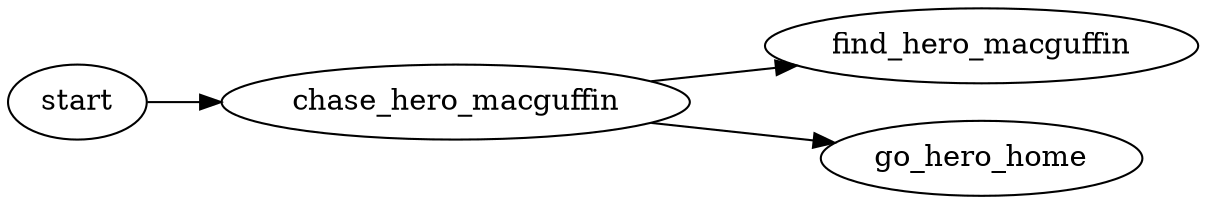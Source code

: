 digraph G {
  rankdir=LR;
  start -> chase_hero_macguffin;
  chase_hero_macguffin -> find_hero_macguffin;
  chase_hero_macguffin -> go_hero_home;
}